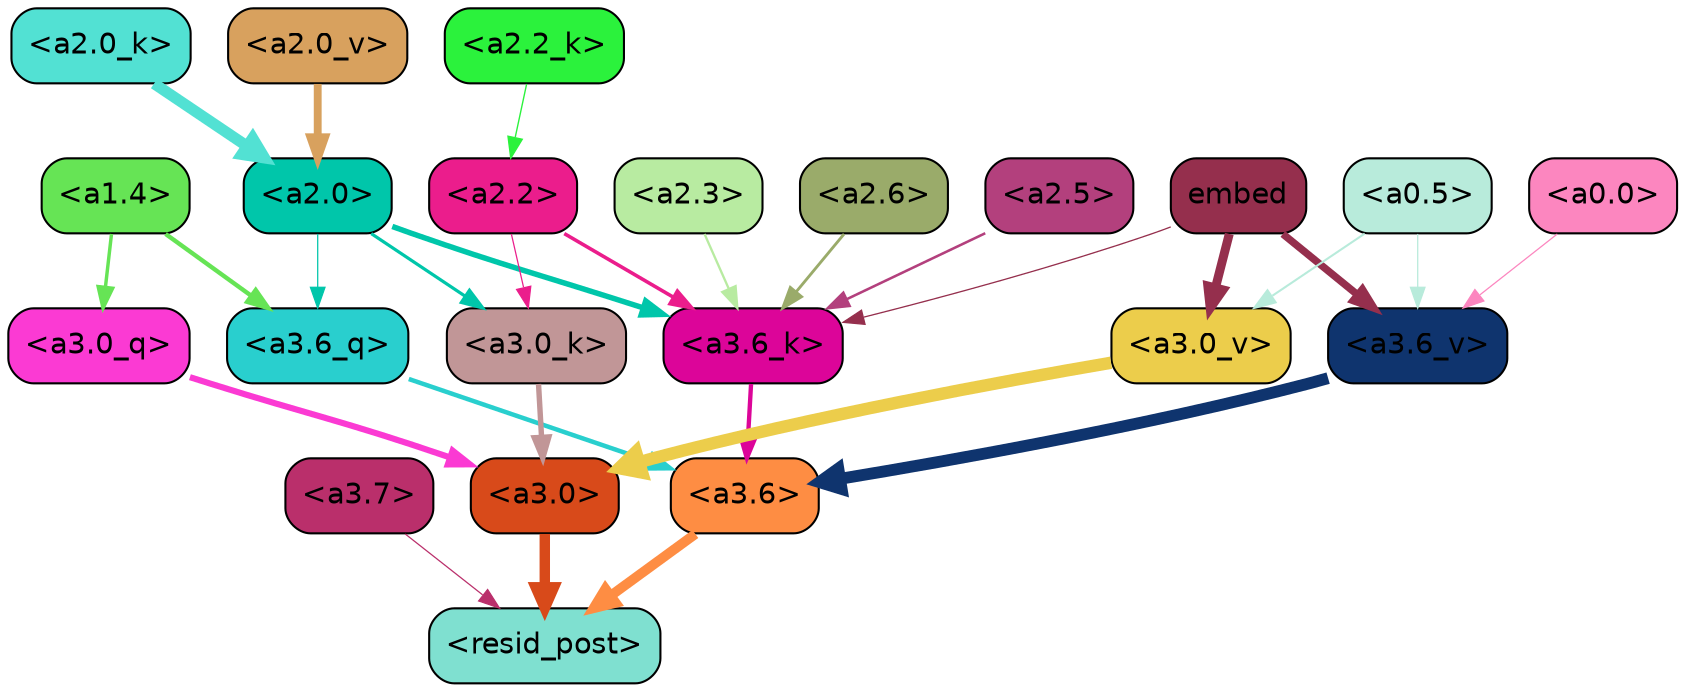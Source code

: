 strict digraph "" {
	graph [bgcolor=transparent,
		layout=dot,
		overlap=false,
		splines=true
	];
	"<a3.7>"	[color=black,
		fillcolor="#ba2f6b",
		fontname=Helvetica,
		shape=box,
		style="filled, rounded"];
	"<resid_post>"	[color=black,
		fillcolor="#7fe0d0",
		fontname=Helvetica,
		shape=box,
		style="filled, rounded"];
	"<a3.7>" -> "<resid_post>"	[color="#ba2f6b",
		penwidth=0.6];
	"<a3.6>"	[color=black,
		fillcolor="#fe8d43",
		fontname=Helvetica,
		shape=box,
		style="filled, rounded"];
	"<a3.6>" -> "<resid_post>"	[color="#fe8d43",
		penwidth=4.748674273490906];
	"<a3.0>"	[color=black,
		fillcolor="#d84a1a",
		fontname=Helvetica,
		shape=box,
		style="filled, rounded"];
	"<a3.0>" -> "<resid_post>"	[color="#d84a1a",
		penwidth=5.004031300544739];
	"<a3.6_q>"	[color=black,
		fillcolor="#29cfce",
		fontname=Helvetica,
		shape=box,
		style="filled, rounded"];
	"<a3.6_q>" -> "<a3.6>"	[color="#29cfce",
		penwidth=2.1656854450702667];
	"<a3.0_q>"	[color=black,
		fillcolor="#fb3ad3",
		fontname=Helvetica,
		shape=box,
		style="filled, rounded"];
	"<a3.0_q>" -> "<a3.0>"	[color="#fb3ad3",
		penwidth=2.95696559548378];
	"<a3.6_k>"	[color=black,
		fillcolor="#dc0599",
		fontname=Helvetica,
		shape=box,
		style="filled, rounded"];
	"<a3.6_k>" -> "<a3.6>"	[color="#dc0599",
		penwidth=2.086437076330185];
	"<a3.0_k>"	[color=black,
		fillcolor="#c19697",
		fontname=Helvetica,
		shape=box,
		style="filled, rounded"];
	"<a3.0_k>" -> "<a3.0>"	[color="#c19697",
		penwidth=2.5988530814647675];
	"<a3.6_v>"	[color=black,
		fillcolor="#0f346e",
		fontname=Helvetica,
		shape=box,
		style="filled, rounded"];
	"<a3.6_v>" -> "<a3.6>"	[color="#0f346e",
		penwidth=5.669987380504608];
	"<a3.0_v>"	[color=black,
		fillcolor="#eccd4b",
		fontname=Helvetica,
		shape=box,
		style="filled, rounded"];
	"<a3.0_v>" -> "<a3.0>"	[color="#eccd4b",
		penwidth=5.9515902400016785];
	"<a2.0>"	[color=black,
		fillcolor="#00c6aa",
		fontname=Helvetica,
		shape=box,
		style="filled, rounded"];
	"<a2.0>" -> "<a3.6_q>"	[color="#00c6aa",
		penwidth=0.6];
	"<a2.0>" -> "<a3.6_k>"	[color="#00c6aa",
		penwidth=2.6423546075820923];
	"<a2.0>" -> "<a3.0_k>"	[color="#00c6aa",
		penwidth=1.5482127666473389];
	"<a1.4>"	[color=black,
		fillcolor="#66e455",
		fontname=Helvetica,
		shape=box,
		style="filled, rounded"];
	"<a1.4>" -> "<a3.6_q>"	[color="#66e455",
		penwidth=2.1035547256469727];
	"<a1.4>" -> "<a3.0_q>"	[color="#66e455",
		penwidth=1.6541699171066284];
	"<a2.6>"	[color=black,
		fillcolor="#9aab6a",
		fontname=Helvetica,
		shape=box,
		style="filled, rounded"];
	"<a2.6>" -> "<a3.6_k>"	[color="#9aab6a",
		penwidth=1.3718644380569458];
	"<a2.5>"	[color=black,
		fillcolor="#b3407d",
		fontname=Helvetica,
		shape=box,
		style="filled, rounded"];
	"<a2.5>" -> "<a3.6_k>"	[color="#b3407d",
		penwidth=1.231603980064392];
	"<a2.3>"	[color=black,
		fillcolor="#b8eba1",
		fontname=Helvetica,
		shape=box,
		style="filled, rounded"];
	"<a2.3>" -> "<a3.6_k>"	[color="#b8eba1",
		penwidth=1.1117559671401978];
	"<a2.2>"	[color=black,
		fillcolor="#eb1d8c",
		fontname=Helvetica,
		shape=box,
		style="filled, rounded"];
	"<a2.2>" -> "<a3.6_k>"	[color="#eb1d8c",
		penwidth=1.7315057516098022];
	"<a2.2>" -> "<a3.0_k>"	[color="#eb1d8c",
		penwidth=0.6];
	embed	[color=black,
		fillcolor="#952f4d",
		fontname=Helvetica,
		shape=box,
		style="filled, rounded"];
	embed -> "<a3.6_k>"	[color="#952f4d",
		penwidth=0.6229734420776367];
	embed -> "<a3.6_v>"	[color="#952f4d",
		penwidth=3.56406831741333];
	embed -> "<a3.0_v>"	[color="#952f4d",
		penwidth=4.293717980384827];
	"<a0.5>"	[color=black,
		fillcolor="#b8ebdb",
		fontname=Helvetica,
		shape=box,
		style="filled, rounded"];
	"<a0.5>" -> "<a3.6_v>"	[color="#b8ebdb",
		penwidth=0.6];
	"<a0.5>" -> "<a3.0_v>"	[color="#b8ebdb",
		penwidth=0.9916514158248901];
	"<a0.0>"	[color=black,
		fillcolor="#fc86bf",
		fontname=Helvetica,
		shape=box,
		style="filled, rounded"];
	"<a0.0>" -> "<a3.6_v>"	[color="#fc86bf",
		penwidth=0.6];
	"<a2.2_k>"	[color=black,
		fillcolor="#2bf23c",
		fontname=Helvetica,
		shape=box,
		style="filled, rounded"];
	"<a2.2_k>" -> "<a2.2>"	[color="#2bf23c",
		penwidth=0.6648573875427246];
	"<a2.0_k>"	[color=black,
		fillcolor="#52e1d3",
		fontname=Helvetica,
		shape=box,
		style="filled, rounded"];
	"<a2.0_k>" -> "<a2.0>"	[color="#52e1d3",
		penwidth=5.364346981048584];
	"<a2.0_v>"	[color=black,
		fillcolor="#d8a15e",
		fontname=Helvetica,
		shape=box,
		style="filled, rounded"];
	"<a2.0_v>" -> "<a2.0>"	[color="#d8a15e",
		penwidth=3.76983106136322];
}
